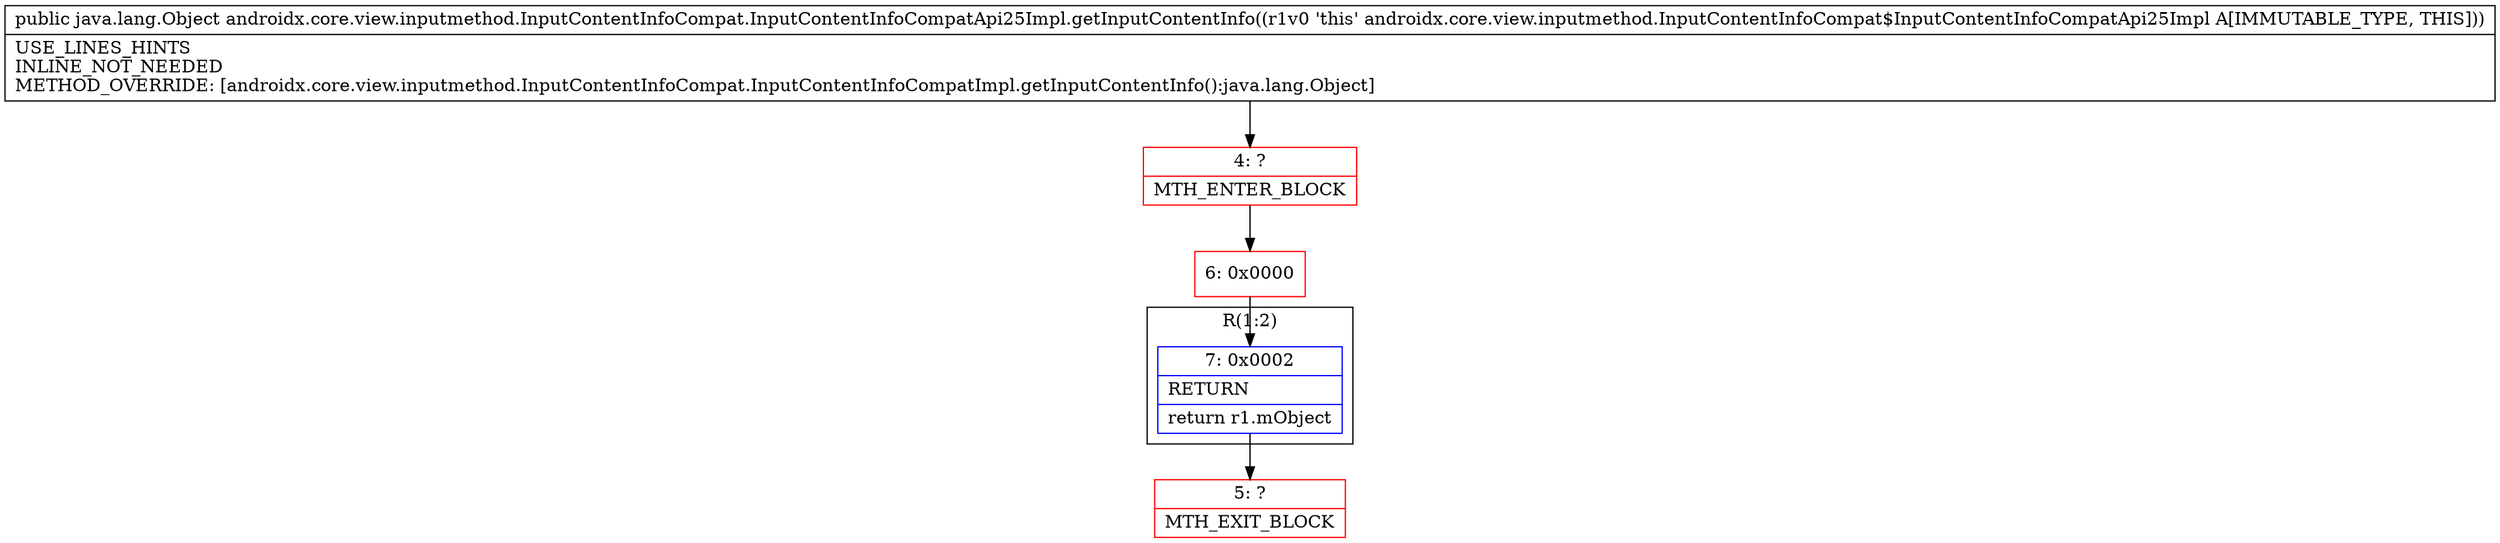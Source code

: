 digraph "CFG forandroidx.core.view.inputmethod.InputContentInfoCompat.InputContentInfoCompatApi25Impl.getInputContentInfo()Ljava\/lang\/Object;" {
subgraph cluster_Region_1677662823 {
label = "R(1:2)";
node [shape=record,color=blue];
Node_7 [shape=record,label="{7\:\ 0x0002|RETURN\l|return r1.mObject\l}"];
}
Node_4 [shape=record,color=red,label="{4\:\ ?|MTH_ENTER_BLOCK\l}"];
Node_6 [shape=record,color=red,label="{6\:\ 0x0000}"];
Node_5 [shape=record,color=red,label="{5\:\ ?|MTH_EXIT_BLOCK\l}"];
MethodNode[shape=record,label="{public java.lang.Object androidx.core.view.inputmethod.InputContentInfoCompat.InputContentInfoCompatApi25Impl.getInputContentInfo((r1v0 'this' androidx.core.view.inputmethod.InputContentInfoCompat$InputContentInfoCompatApi25Impl A[IMMUTABLE_TYPE, THIS]))  | USE_LINES_HINTS\lINLINE_NOT_NEEDED\lMETHOD_OVERRIDE: [androidx.core.view.inputmethod.InputContentInfoCompat.InputContentInfoCompatImpl.getInputContentInfo():java.lang.Object]\l}"];
MethodNode -> Node_4;Node_7 -> Node_5;
Node_4 -> Node_6;
Node_6 -> Node_7;
}

